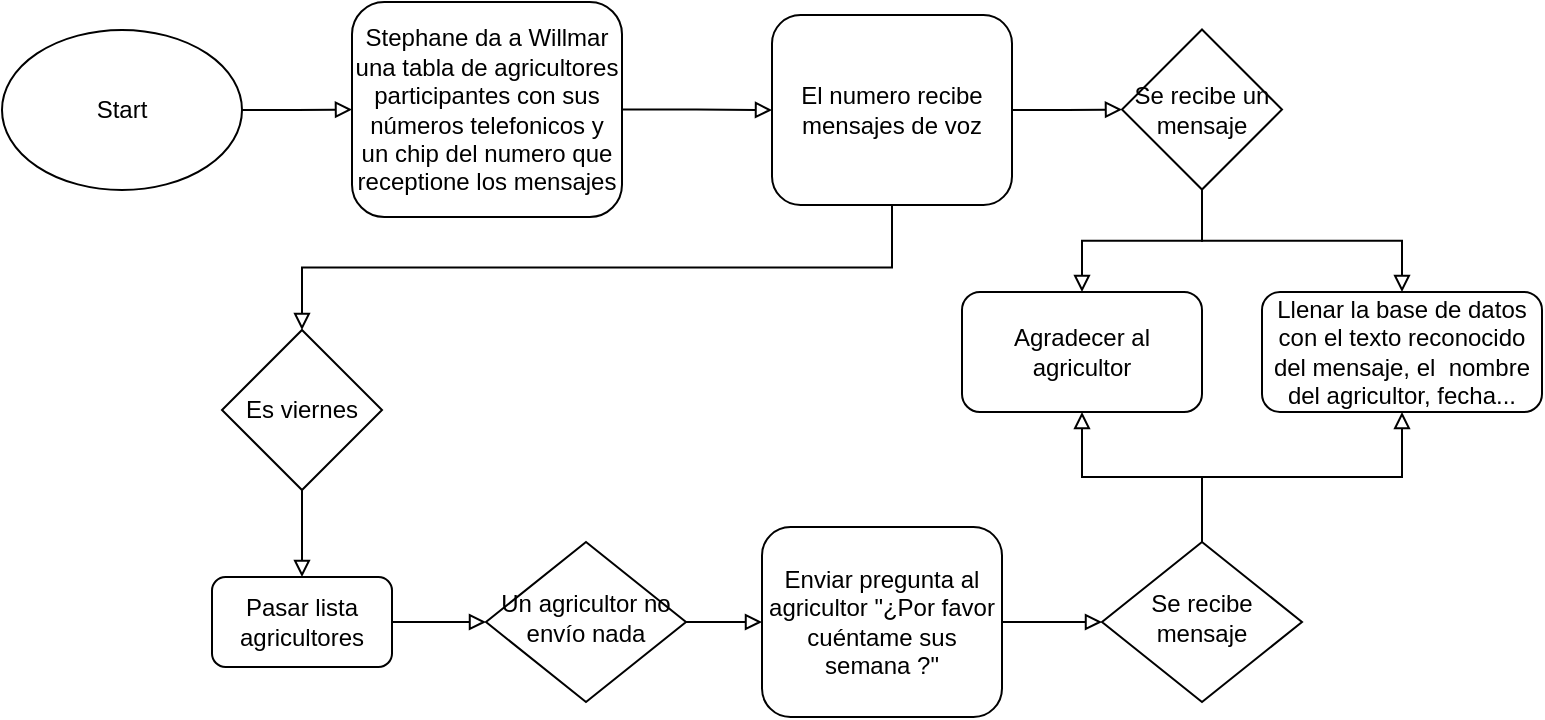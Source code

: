 <mxfile version="12.6.7" type="github">
  <diagram id="C5RBs43oDa-KdzZeNtuy" name="Page-1">
    <mxGraphModel dx="875" dy="623" grid="1" gridSize="10" guides="1" tooltips="1" connect="1" arrows="1" fold="1" page="1" pageScale="1" pageWidth="827" pageHeight="1169" math="0" shadow="0">
      <root>
        <mxCell id="WIyWlLk6GJQsqaUBKTNV-0"/>
        <mxCell id="WIyWlLk6GJQsqaUBKTNV-1" parent="WIyWlLk6GJQsqaUBKTNV-0"/>
        <mxCell id="LFKima_Gjq3WjR07UFZ1-44" style="edgeStyle=orthogonalEdgeStyle;rounded=0;orthogonalLoop=1;jettySize=auto;html=1;entryX=0;entryY=0.5;entryDx=0;entryDy=0;endArrow=block;endFill=0;" edge="1" parent="WIyWlLk6GJQsqaUBKTNV-1" source="LFKima_Gjq3WjR07UFZ1-4" target="LFKima_Gjq3WjR07UFZ1-14">
          <mxGeometry relative="1" as="geometry"/>
        </mxCell>
        <mxCell id="LFKima_Gjq3WjR07UFZ1-4" value="Enviar pregunta al agricultor &quot;¿Por favor cuéntame sus semana ?&quot;" style="rounded=1;whiteSpace=wrap;html=1;" vertex="1" parent="WIyWlLk6GJQsqaUBKTNV-1">
          <mxGeometry x="420" y="278.5" width="120" height="95" as="geometry"/>
        </mxCell>
        <mxCell id="LFKima_Gjq3WjR07UFZ1-43" style="edgeStyle=orthogonalEdgeStyle;rounded=0;orthogonalLoop=1;jettySize=auto;html=1;exitX=1;exitY=0.5;exitDx=0;exitDy=0;entryX=0;entryY=0.5;entryDx=0;entryDy=0;endArrow=block;endFill=0;" edge="1" parent="WIyWlLk6GJQsqaUBKTNV-1" source="LFKima_Gjq3WjR07UFZ1-5" target="LFKima_Gjq3WjR07UFZ1-4">
          <mxGeometry relative="1" as="geometry"/>
        </mxCell>
        <mxCell id="LFKima_Gjq3WjR07UFZ1-5" value="Un agricultor no envío nada" style="rhombus;whiteSpace=wrap;html=1;shadow=0;fontFamily=Helvetica;fontSize=12;align=center;strokeWidth=1;spacing=6;spacingTop=-4;" vertex="1" parent="WIyWlLk6GJQsqaUBKTNV-1">
          <mxGeometry x="282" y="286" width="100" height="80" as="geometry"/>
        </mxCell>
        <mxCell id="LFKima_Gjq3WjR07UFZ1-9" style="edgeStyle=orthogonalEdgeStyle;rounded=0;orthogonalLoop=1;jettySize=auto;html=1;exitX=0.5;exitY=1;exitDx=0;exitDy=0;endArrow=block;endFill=0;entryX=0.5;entryY=0;entryDx=0;entryDy=0;" edge="1" parent="WIyWlLk6GJQsqaUBKTNV-1" source="LFKima_Gjq3WjR07UFZ1-7" target="LFKima_Gjq3WjR07UFZ1-26">
          <mxGeometry relative="1" as="geometry"/>
        </mxCell>
        <mxCell id="LFKima_Gjq3WjR07UFZ1-7" value="Es viernes" style="rhombus;whiteSpace=wrap;html=1;" vertex="1" parent="WIyWlLk6GJQsqaUBKTNV-1">
          <mxGeometry x="150" y="180" width="80" height="80" as="geometry"/>
        </mxCell>
        <mxCell id="LFKima_Gjq3WjR07UFZ1-12" value="No" style="text;html=1;align=center;verticalAlign=middle;resizable=0;points=[];autosize=1;" vertex="1" parent="WIyWlLk6GJQsqaUBKTNV-1">
          <mxGeometry x="610" y="316" width="30" height="20" as="geometry"/>
        </mxCell>
        <mxCell id="LFKima_Gjq3WjR07UFZ1-22" style="edgeStyle=orthogonalEdgeStyle;rounded=0;orthogonalLoop=1;jettySize=auto;html=1;exitX=0.5;exitY=0;exitDx=0;exitDy=0;entryX=0.5;entryY=1;entryDx=0;entryDy=0;endArrow=block;endFill=0;" edge="1" parent="WIyWlLk6GJQsqaUBKTNV-1" source="LFKima_Gjq3WjR07UFZ1-14" target="LFKima_Gjq3WjR07UFZ1-41">
          <mxGeometry relative="1" as="geometry">
            <mxPoint x="590" y="305" as="targetPoint"/>
          </mxGeometry>
        </mxCell>
        <mxCell id="LFKima_Gjq3WjR07UFZ1-54" style="edgeStyle=orthogonalEdgeStyle;rounded=0;orthogonalLoop=1;jettySize=auto;html=1;exitX=0.5;exitY=0;exitDx=0;exitDy=0;endArrow=block;endFill=0;" edge="1" parent="WIyWlLk6GJQsqaUBKTNV-1" source="LFKima_Gjq3WjR07UFZ1-14" target="LFKima_Gjq3WjR07UFZ1-51">
          <mxGeometry relative="1" as="geometry"/>
        </mxCell>
        <mxCell id="LFKima_Gjq3WjR07UFZ1-14" value="Se recibe mensaje" style="rhombus;whiteSpace=wrap;html=1;shadow=0;fontFamily=Helvetica;fontSize=12;align=center;strokeWidth=1;spacing=6;spacingTop=-4;" vertex="1" parent="WIyWlLk6GJQsqaUBKTNV-1">
          <mxGeometry x="590" y="286" width="100" height="80" as="geometry"/>
        </mxCell>
        <mxCell id="LFKima_Gjq3WjR07UFZ1-21" style="edgeStyle=orthogonalEdgeStyle;rounded=0;orthogonalLoop=1;jettySize=auto;html=1;exitX=0.5;exitY=1;exitDx=0;exitDy=0;entryX=0.5;entryY=0;entryDx=0;entryDy=0;endArrow=block;endFill=0;" edge="1" parent="WIyWlLk6GJQsqaUBKTNV-1" source="LFKima_Gjq3WjR07UFZ1-20" target="LFKima_Gjq3WjR07UFZ1-7">
          <mxGeometry relative="1" as="geometry"/>
        </mxCell>
        <mxCell id="LFKima_Gjq3WjR07UFZ1-20" value="El numero recibe mensajes de voz" style="rounded=1;whiteSpace=wrap;html=1;" vertex="1" parent="WIyWlLk6GJQsqaUBKTNV-1">
          <mxGeometry x="425" y="22.5" width="120" height="95" as="geometry"/>
        </mxCell>
        <mxCell id="LFKima_Gjq3WjR07UFZ1-26" value="Pasar lista agricultores" style="rounded=1;whiteSpace=wrap;html=1;" vertex="1" parent="WIyWlLk6GJQsqaUBKTNV-1">
          <mxGeometry x="145" y="303.5" width="90" height="45" as="geometry"/>
        </mxCell>
        <mxCell id="LFKima_Gjq3WjR07UFZ1-38" style="edgeStyle=orthogonalEdgeStyle;rounded=0;orthogonalLoop=1;jettySize=auto;html=1;exitX=1;exitY=0.5;exitDx=0;exitDy=0;entryX=0;entryY=0.5;entryDx=0;entryDy=0;endArrow=block;endFill=0;" edge="1" parent="WIyWlLk6GJQsqaUBKTNV-1" source="LFKima_Gjq3WjR07UFZ1-32" target="LFKima_Gjq3WjR07UFZ1-37">
          <mxGeometry relative="1" as="geometry"/>
        </mxCell>
        <mxCell id="LFKima_Gjq3WjR07UFZ1-32" value="Start" style="ellipse;whiteSpace=wrap;html=1;" vertex="1" parent="WIyWlLk6GJQsqaUBKTNV-1">
          <mxGeometry x="40" y="30" width="120" height="80" as="geometry"/>
        </mxCell>
        <mxCell id="LFKima_Gjq3WjR07UFZ1-36" style="edgeStyle=orthogonalEdgeStyle;rounded=0;orthogonalLoop=1;jettySize=auto;html=1;endArrow=block;endFill=0;entryX=0;entryY=0.5;entryDx=0;entryDy=0;exitX=1;exitY=0.5;exitDx=0;exitDy=0;" edge="1" parent="WIyWlLk6GJQsqaUBKTNV-1" source="LFKima_Gjq3WjR07UFZ1-26" target="LFKima_Gjq3WjR07UFZ1-5">
          <mxGeometry relative="1" as="geometry">
            <mxPoint x="426" y="423" as="sourcePoint"/>
            <mxPoint x="390" y="411" as="targetPoint"/>
          </mxGeometry>
        </mxCell>
        <mxCell id="LFKima_Gjq3WjR07UFZ1-39" style="edgeStyle=orthogonalEdgeStyle;rounded=0;orthogonalLoop=1;jettySize=auto;html=1;exitX=1;exitY=0.5;exitDx=0;exitDy=0;entryX=0;entryY=0.5;entryDx=0;entryDy=0;endArrow=block;endFill=0;" edge="1" parent="WIyWlLk6GJQsqaUBKTNV-1" source="LFKima_Gjq3WjR07UFZ1-37" target="LFKima_Gjq3WjR07UFZ1-20">
          <mxGeometry relative="1" as="geometry"/>
        </mxCell>
        <mxCell id="LFKima_Gjq3WjR07UFZ1-37" value="Stephane da a Willmar una tabla de agricultores participantes con sus números telefonicos y un chip del numero que receptione los mensajes" style="rounded=1;whiteSpace=wrap;html=1;" vertex="1" parent="WIyWlLk6GJQsqaUBKTNV-1">
          <mxGeometry x="215" y="16" width="135" height="107.5" as="geometry"/>
        </mxCell>
        <mxCell id="LFKima_Gjq3WjR07UFZ1-41" value="Llenar la base de datos con el texto reconocido del mensaje, el&amp;nbsp; nombre del agricultor, fecha..." style="rounded=1;whiteSpace=wrap;html=1;" vertex="1" parent="WIyWlLk6GJQsqaUBKTNV-1">
          <mxGeometry x="670" y="161" width="140" height="60" as="geometry"/>
        </mxCell>
        <mxCell id="LFKima_Gjq3WjR07UFZ1-42" style="edgeStyle=orthogonalEdgeStyle;rounded=0;orthogonalLoop=1;jettySize=auto;html=1;exitX=1;exitY=0.5;exitDx=0;exitDy=0;entryX=0;entryY=0.5;entryDx=0;entryDy=0;endArrow=block;endFill=0;" edge="1" parent="WIyWlLk6GJQsqaUBKTNV-1" source="LFKima_Gjq3WjR07UFZ1-20" target="LFKima_Gjq3WjR07UFZ1-45">
          <mxGeometry relative="1" as="geometry">
            <mxPoint x="345" y="80" as="sourcePoint"/>
            <mxPoint x="435" y="80" as="targetPoint"/>
          </mxGeometry>
        </mxCell>
        <mxCell id="LFKima_Gjq3WjR07UFZ1-46" style="edgeStyle=orthogonalEdgeStyle;rounded=0;orthogonalLoop=1;jettySize=auto;html=1;exitX=0.5;exitY=1;exitDx=0;exitDy=0;endArrow=block;endFill=0;" edge="1" parent="WIyWlLk6GJQsqaUBKTNV-1" source="LFKima_Gjq3WjR07UFZ1-45" target="LFKima_Gjq3WjR07UFZ1-41">
          <mxGeometry relative="1" as="geometry"/>
        </mxCell>
        <mxCell id="LFKima_Gjq3WjR07UFZ1-52" style="edgeStyle=orthogonalEdgeStyle;rounded=0;orthogonalLoop=1;jettySize=auto;html=1;exitX=0.5;exitY=1;exitDx=0;exitDy=0;entryX=0.5;entryY=0;entryDx=0;entryDy=0;endArrow=block;endFill=0;" edge="1" parent="WIyWlLk6GJQsqaUBKTNV-1" source="LFKima_Gjq3WjR07UFZ1-45" target="LFKima_Gjq3WjR07UFZ1-51">
          <mxGeometry relative="1" as="geometry"/>
        </mxCell>
        <mxCell id="LFKima_Gjq3WjR07UFZ1-45" value="Se recibe un mensaje" style="rhombus;whiteSpace=wrap;html=1;" vertex="1" parent="WIyWlLk6GJQsqaUBKTNV-1">
          <mxGeometry x="600" y="29.75" width="80" height="80" as="geometry"/>
        </mxCell>
        <mxCell id="LFKima_Gjq3WjR07UFZ1-51" value="Agradecer al agricultor" style="rounded=1;whiteSpace=wrap;html=1;" vertex="1" parent="WIyWlLk6GJQsqaUBKTNV-1">
          <mxGeometry x="520" y="161" width="120" height="60" as="geometry"/>
        </mxCell>
      </root>
    </mxGraphModel>
  </diagram>
</mxfile>
